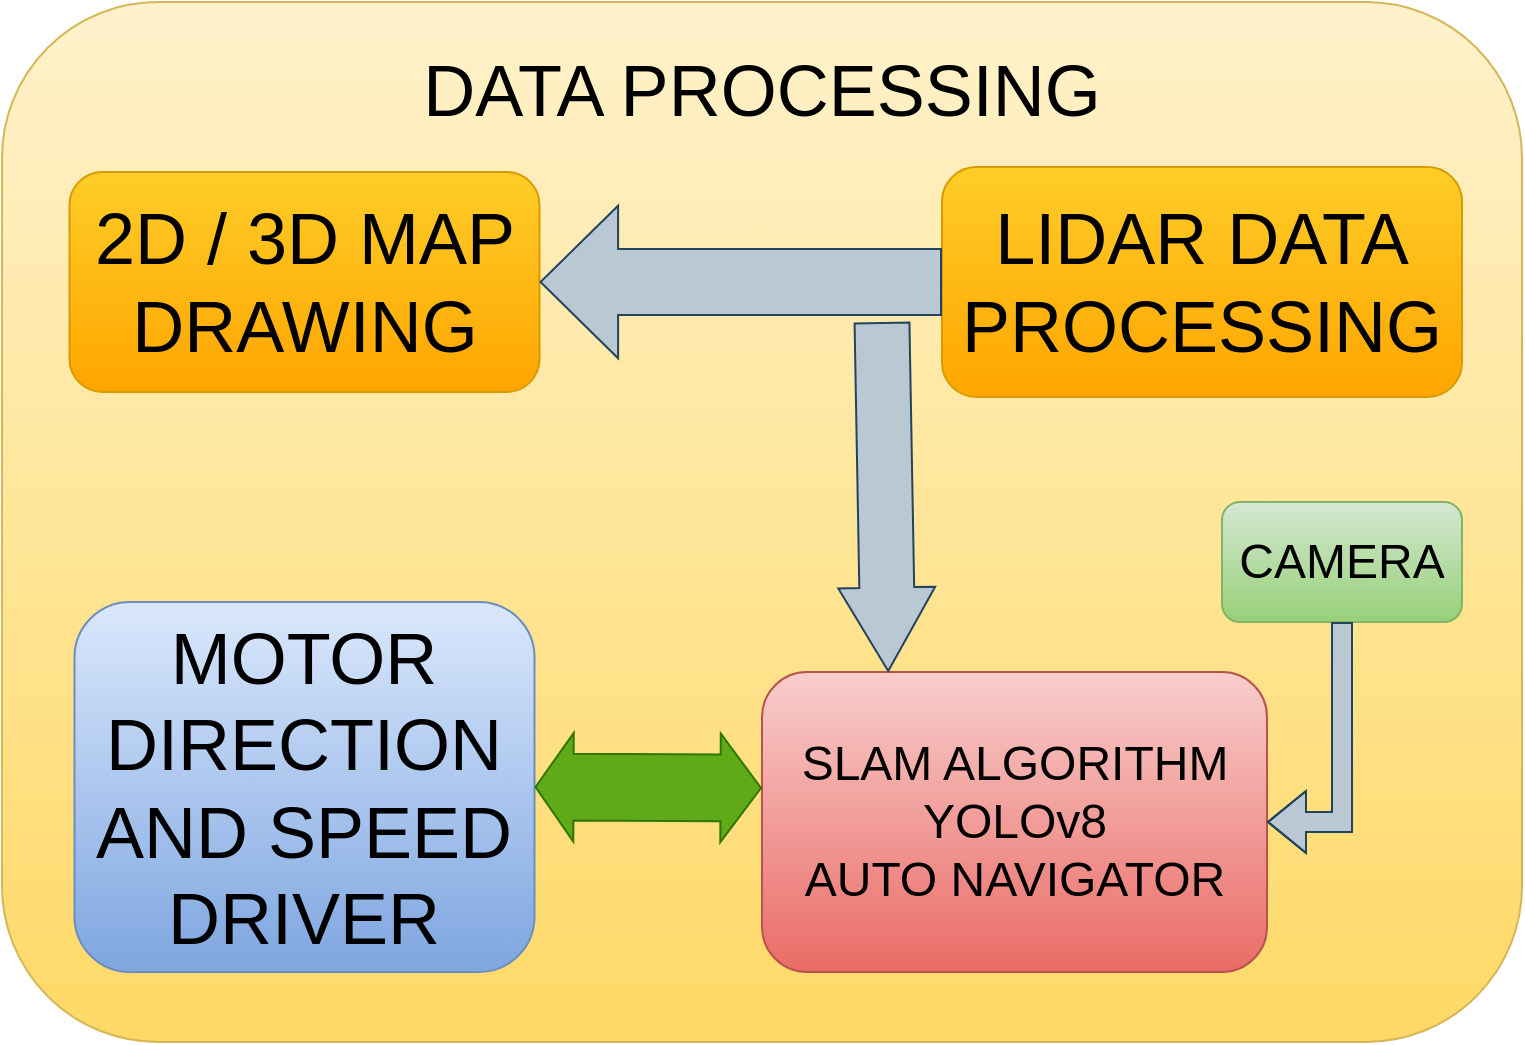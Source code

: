 <mxfile version="25.0.3">
  <diagram name="Page-1" id="uRk0YU9eqwHWh029MBq2">
    <mxGraphModel dx="1257" dy="620" grid="1" gridSize="10" guides="1" tooltips="1" connect="1" arrows="1" fold="1" page="1" pageScale="1" pageWidth="1169" pageHeight="827" math="0" shadow="0">
      <root>
        <mxCell id="0" />
        <mxCell id="1" parent="0" />
        <mxCell id="4lQQVE696u_tSGzpcg7A-1" value="&lt;div&gt;&lt;font style=&quot;font-size: 36px;&quot;&gt;DATA PROCESSING&lt;/font&gt;&lt;/div&gt;&lt;div&gt;&lt;font style=&quot;font-size: 36px;&quot;&gt;&lt;span style=&quot;font-size: 24px;&quot;&gt;&lt;br&gt;&lt;/span&gt;&lt;/font&gt;&lt;/div&gt;&lt;div&gt;&lt;font style=&quot;font-size: 36px;&quot;&gt;&lt;br&gt;&lt;/font&gt;&lt;/div&gt;&lt;div&gt;&lt;font style=&quot;font-size: 36px;&quot;&gt;&lt;br&gt;&lt;/font&gt;&lt;/div&gt;&lt;div&gt;&lt;font style=&quot;font-size: 36px;&quot;&gt;&lt;br&gt;&lt;/font&gt;&lt;/div&gt;&lt;div&gt;&lt;font style=&quot;font-size: 36px;&quot;&gt;&lt;br&gt;&lt;/font&gt;&lt;/div&gt;&lt;div&gt;&lt;font style=&quot;font-size: 36px;&quot;&gt;&lt;br&gt;&lt;/font&gt;&lt;/div&gt;&lt;div&gt;&lt;font style=&quot;font-size: 36px;&quot;&gt;&lt;br&gt;&lt;/font&gt;&lt;/div&gt;&lt;div&gt;&lt;font style=&quot;font-size: 36px;&quot;&gt;&lt;br&gt;&lt;/font&gt;&lt;/div&gt;&lt;div&gt;&lt;font style=&quot;font-size: 36px;&quot;&gt;&lt;br&gt;&lt;/font&gt;&lt;/div&gt;&lt;div&gt;&lt;font style=&quot;font-size: 36px;&quot;&gt;&lt;br&gt;&lt;/font&gt;&lt;/div&gt;" style="rounded=1;whiteSpace=wrap;html=1;fillColor=#fff2cc;strokeColor=#d6b656;gradientColor=#ffd966;" vertex="1" parent="1">
          <mxGeometry x="250" y="120" width="760" height="520" as="geometry" />
        </mxCell>
        <mxCell id="4lQQVE696u_tSGzpcg7A-2" value="&lt;font style=&quot;font-size: 36px;&quot;&gt;LIDAR DATA PROCESSING&lt;/font&gt;" style="rounded=1;whiteSpace=wrap;html=1;fillColor=#ffcd28;gradientColor=#ffa500;strokeColor=#d79b00;" vertex="1" parent="1">
          <mxGeometry x="720" y="202.5" width="260" height="115" as="geometry" />
        </mxCell>
        <mxCell id="4lQQVE696u_tSGzpcg7A-3" value="&lt;font style=&quot;font-size: 36px;&quot;&gt;2D / 3D MAP DRAWING&lt;/font&gt;" style="rounded=1;whiteSpace=wrap;html=1;fillColor=#ffcd28;gradientColor=#ffa500;strokeColor=#d79b00;" vertex="1" parent="1">
          <mxGeometry x="283.75" y="205" width="235" height="110" as="geometry" />
        </mxCell>
        <mxCell id="4lQQVE696u_tSGzpcg7A-4" value="&lt;font style=&quot;font-size: 36px;&quot;&gt;MOTOR DIRECTION AND SPEED DRIVER&lt;/font&gt;" style="rounded=1;whiteSpace=wrap;html=1;fillColor=#dae8fc;gradientColor=#7ea6e0;strokeColor=#6c8ebf;" vertex="1" parent="1">
          <mxGeometry x="286.25" y="420" width="230" height="185" as="geometry" />
        </mxCell>
        <mxCell id="4lQQVE696u_tSGzpcg7A-5" style="edgeStyle=orthogonalEdgeStyle;rounded=0;orthogonalLoop=1;jettySize=auto;html=1;exitX=0.5;exitY=1;exitDx=0;exitDy=0;" edge="1" parent="1" source="4lQQVE696u_tSGzpcg7A-3" target="4lQQVE696u_tSGzpcg7A-3">
          <mxGeometry relative="1" as="geometry" />
        </mxCell>
        <mxCell id="4lQQVE696u_tSGzpcg7A-7" value="&lt;font style=&quot;font-size: 24px;&quot;&gt;SLAM ALGORITHM&lt;/font&gt;&lt;div&gt;&lt;font style=&quot;font-size: 24px;&quot;&gt;YOLOv8&lt;/font&gt;&lt;/div&gt;&lt;div&gt;&lt;font style=&quot;font-size: 24px;&quot;&gt;AUTO NAVIGATOR&lt;/font&gt;&lt;/div&gt;" style="rounded=1;whiteSpace=wrap;html=1;fillColor=#f8cecc;strokeColor=#b85450;gradientColor=#ea6b66;" vertex="1" parent="1">
          <mxGeometry x="630" y="455" width="252.5" height="150" as="geometry" />
        </mxCell>
        <mxCell id="4lQQVE696u_tSGzpcg7A-8" value="&lt;font style=&quot;font-size: 24px;&quot;&gt;CAMERA&lt;/font&gt;" style="rounded=1;whiteSpace=wrap;html=1;fillColor=#d5e8d4;gradientColor=#97d077;strokeColor=#82b366;" vertex="1" parent="1">
          <mxGeometry x="860" y="370" width="120" height="60" as="geometry" />
        </mxCell>
        <mxCell id="4lQQVE696u_tSGzpcg7A-9" value="" style="shape=flexArrow;endArrow=classic;html=1;rounded=0;exitX=0.5;exitY=1;exitDx=0;exitDy=0;entryX=1;entryY=0.5;entryDx=0;entryDy=0;fillColor=#bac8d3;strokeColor=#23445d;" edge="1" parent="1" source="4lQQVE696u_tSGzpcg7A-8" target="4lQQVE696u_tSGzpcg7A-7">
          <mxGeometry width="50" height="50" relative="1" as="geometry">
            <mxPoint x="590" y="370" as="sourcePoint" />
            <mxPoint x="640" y="320" as="targetPoint" />
            <Array as="points">
              <mxPoint x="920" y="530" />
            </Array>
          </mxGeometry>
        </mxCell>
        <mxCell id="4lQQVE696u_tSGzpcg7A-10" value="" style="shape=flexArrow;endArrow=classic;html=1;rounded=0;exitX=0;exitY=0.5;exitDx=0;exitDy=0;entryX=1;entryY=0.5;entryDx=0;entryDy=0;endWidth=42.353;endSize=12.6;width=32.941;fillColor=#bac8d3;strokeColor=#23445d;" edge="1" parent="1" source="4lQQVE696u_tSGzpcg7A-2" target="4lQQVE696u_tSGzpcg7A-3">
          <mxGeometry width="50" height="50" relative="1" as="geometry">
            <mxPoint x="700" y="360" as="sourcePoint" />
            <mxPoint x="750" y="310" as="targetPoint" />
          </mxGeometry>
        </mxCell>
        <mxCell id="4lQQVE696u_tSGzpcg7A-12" value="" style="shape=flexArrow;endArrow=classic;html=1;rounded=0;entryX=0.25;entryY=0;entryDx=0;entryDy=0;width=27.429;endSize=13.571;fillColor=#bac8d3;strokeColor=#23445d;" edge="1" parent="1" target="4lQQVE696u_tSGzpcg7A-7">
          <mxGeometry width="50" height="50" relative="1" as="geometry">
            <mxPoint x="690" y="280" as="sourcePoint" />
            <mxPoint x="620" y="400" as="targetPoint" />
          </mxGeometry>
        </mxCell>
        <mxCell id="4lQQVE696u_tSGzpcg7A-13" value="" style="shape=flexArrow;endArrow=classic;startArrow=classic;html=1;rounded=0;exitX=1;exitY=0.5;exitDx=0;exitDy=0;width=33.333;endSize=6.41;fillColor=#60a917;strokeColor=#2D7600;" edge="1" parent="1" source="4lQQVE696u_tSGzpcg7A-4">
          <mxGeometry width="100" height="100" relative="1" as="geometry">
            <mxPoint x="560" y="420" as="sourcePoint" />
            <mxPoint x="630" y="513" as="targetPoint" />
          </mxGeometry>
        </mxCell>
      </root>
    </mxGraphModel>
  </diagram>
</mxfile>
